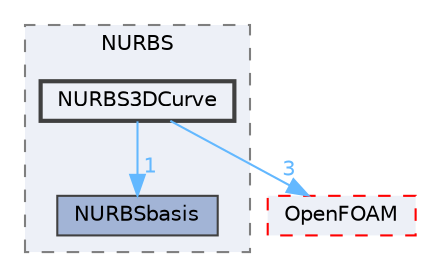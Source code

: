 digraph "src/optimisation/adjointOptimisation/adjoint/parameterization/NURBS/NURBS3DCurve"
{
 // LATEX_PDF_SIZE
  bgcolor="transparent";
  edge [fontname=Helvetica,fontsize=10,labelfontname=Helvetica,labelfontsize=10];
  node [fontname=Helvetica,fontsize=10,shape=box,height=0.2,width=0.4];
  compound=true
  subgraph clusterdir_e9c807a621f0bc0251c51ef6c4440316 {
    graph [ bgcolor="#edf0f7", pencolor="grey50", label="NURBS", fontname=Helvetica,fontsize=10 style="filled,dashed", URL="dir_e9c807a621f0bc0251c51ef6c4440316.html",tooltip=""]
  dir_bb4c7d53b41519560a44ff16962c4c01 [label="NURBSbasis", fillcolor="#a2b4d6", color="grey25", style="filled", URL="dir_bb4c7d53b41519560a44ff16962c4c01.html",tooltip=""];
  dir_c13033ad709a59011d81d34037aad669 [label="NURBS3DCurve", fillcolor="#edf0f7", color="grey25", style="filled,bold", URL="dir_c13033ad709a59011d81d34037aad669.html",tooltip=""];
  }
  dir_c5473ff19b20e6ec4dfe5c310b3778a8 [label="OpenFOAM", fillcolor="#edf0f7", color="red", style="filled,dashed", URL="dir_c5473ff19b20e6ec4dfe5c310b3778a8.html",tooltip=""];
  dir_c13033ad709a59011d81d34037aad669->dir_bb4c7d53b41519560a44ff16962c4c01 [headlabel="1", labeldistance=1.5 headhref="dir_002635_002639.html" href="dir_002635_002639.html" color="steelblue1" fontcolor="steelblue1"];
  dir_c13033ad709a59011d81d34037aad669->dir_c5473ff19b20e6ec4dfe5c310b3778a8 [headlabel="3", labeldistance=1.5 headhref="dir_002635_002695.html" href="dir_002635_002695.html" color="steelblue1" fontcolor="steelblue1"];
}
